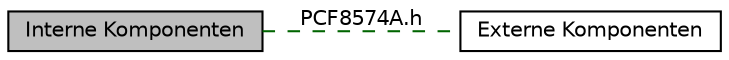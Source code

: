 digraph "Interne Komponenten"
{
  edge [fontname="Helvetica",fontsize="10",labelfontname="Helvetica",labelfontsize="10"];
  node [fontname="Helvetica",fontsize="10",shape=record];
  rankdir=LR;
  Node1 [label="Externe Komponenten",height=0.2,width=0.4,color="black", fillcolor="white", style="filled",URL="$group__external.html"];
  Node0 [label="Interne Komponenten",height=0.2,width=0.4,color="black", fillcolor="grey75", style="filled", fontcolor="black"];
  Node0->Node1 [shape=plaintext, label="PCF8574A.h", color="darkgreen", dir="none", style="dashed"];
}
